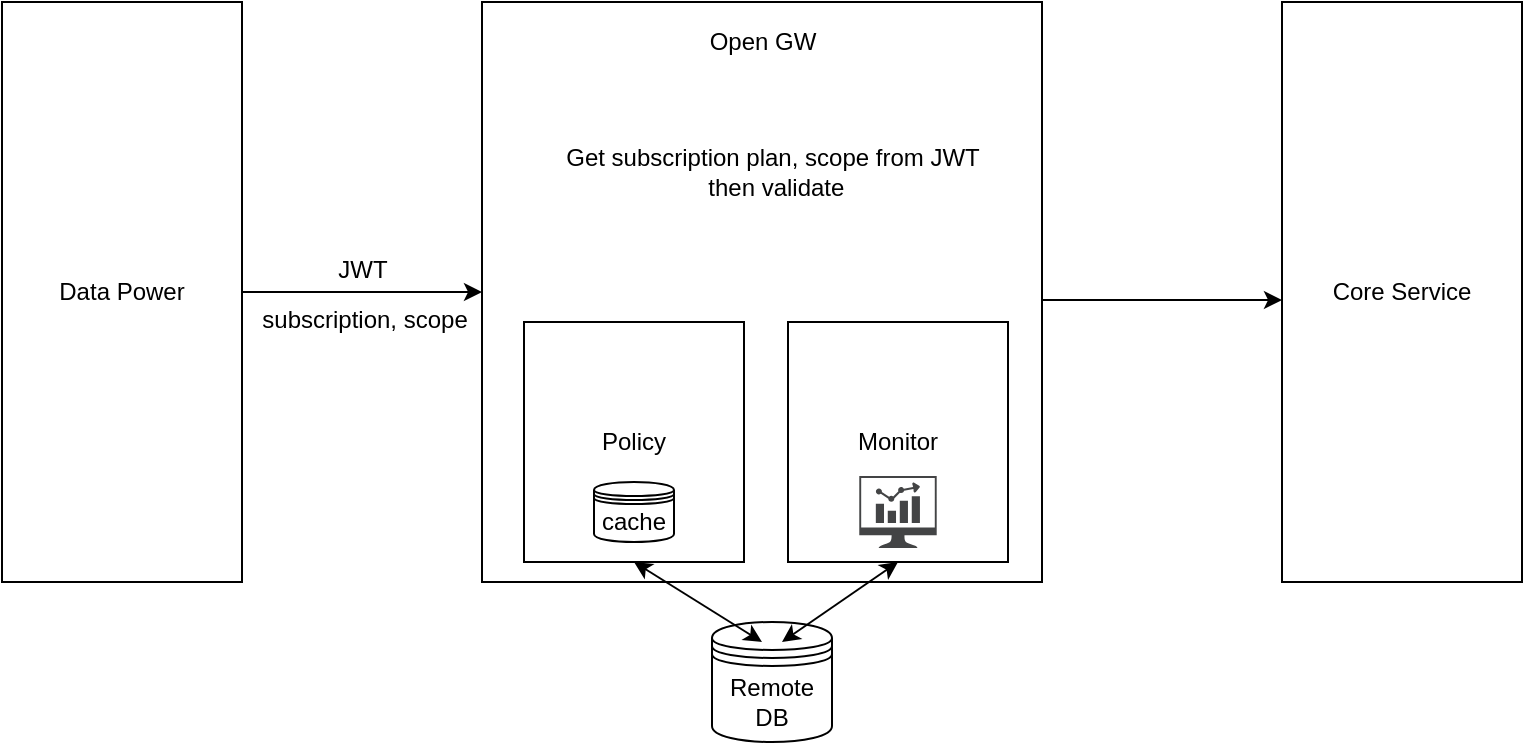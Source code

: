<mxfile version="18.0.2" type="github">
  <diagram id="dRCv-tL5O4tPJWmc85w4" name="Page-1">
    <mxGraphModel dx="1422" dy="800" grid="1" gridSize="10" guides="1" tooltips="1" connect="1" arrows="1" fold="1" page="1" pageScale="1" pageWidth="850" pageHeight="1100" math="0" shadow="0">
      <root>
        <mxCell id="0" />
        <mxCell id="1" parent="0" />
        <mxCell id="l1OSS5GLCb2rhAAgvlBp-1" value="Data Power" style="rounded=0;whiteSpace=wrap;html=1;" vertex="1" parent="1">
          <mxGeometry x="40" y="160" width="120" height="290" as="geometry" />
        </mxCell>
        <mxCell id="l1OSS5GLCb2rhAAgvlBp-2" value="" style="rounded=0;whiteSpace=wrap;html=1;" vertex="1" parent="1">
          <mxGeometry x="280" y="160" width="280" height="290" as="geometry" />
        </mxCell>
        <mxCell id="l1OSS5GLCb2rhAAgvlBp-3" value="" style="endArrow=classic;html=1;rounded=0;exitX=1;exitY=0.5;exitDx=0;exitDy=0;entryX=0;entryY=0.5;entryDx=0;entryDy=0;" edge="1" parent="1" source="l1OSS5GLCb2rhAAgvlBp-1" target="l1OSS5GLCb2rhAAgvlBp-2">
          <mxGeometry width="50" height="50" relative="1" as="geometry">
            <mxPoint x="400" y="300" as="sourcePoint" />
            <mxPoint x="450" y="250" as="targetPoint" />
          </mxGeometry>
        </mxCell>
        <mxCell id="l1OSS5GLCb2rhAAgvlBp-4" value="JWT" style="text;html=1;align=center;verticalAlign=middle;resizable=0;points=[];autosize=1;strokeColor=none;fillColor=none;" vertex="1" parent="1">
          <mxGeometry x="200" y="284" width="40" height="20" as="geometry" />
        </mxCell>
        <mxCell id="l1OSS5GLCb2rhAAgvlBp-5" value="subscription, scope" style="text;html=1;align=center;verticalAlign=middle;resizable=0;points=[];autosize=1;strokeColor=none;fillColor=none;" vertex="1" parent="1">
          <mxGeometry x="161" y="309" width="120" height="20" as="geometry" />
        </mxCell>
        <mxCell id="l1OSS5GLCb2rhAAgvlBp-6" value="Policy" style="rounded=0;whiteSpace=wrap;html=1;" vertex="1" parent="1">
          <mxGeometry x="301" y="320" width="110" height="120" as="geometry" />
        </mxCell>
        <mxCell id="l1OSS5GLCb2rhAAgvlBp-7" value="Monitor" style="rounded=0;whiteSpace=wrap;html=1;" vertex="1" parent="1">
          <mxGeometry x="433" y="320" width="110" height="120" as="geometry" />
        </mxCell>
        <mxCell id="l1OSS5GLCb2rhAAgvlBp-8" value="Open GW" style="text;html=1;align=center;verticalAlign=middle;resizable=0;points=[];autosize=1;strokeColor=none;fillColor=none;" vertex="1" parent="1">
          <mxGeometry x="385" y="170" width="70" height="20" as="geometry" />
        </mxCell>
        <mxCell id="l1OSS5GLCb2rhAAgvlBp-9" value="Core Service" style="rounded=0;whiteSpace=wrap;html=1;" vertex="1" parent="1">
          <mxGeometry x="680" y="160" width="120" height="290" as="geometry" />
        </mxCell>
        <mxCell id="l1OSS5GLCb2rhAAgvlBp-11" value="" style="endArrow=classic;html=1;rounded=0;exitX=1;exitY=0.5;exitDx=0;exitDy=0;entryX=0;entryY=0.5;entryDx=0;entryDy=0;" edge="1" parent="1">
          <mxGeometry width="50" height="50" relative="1" as="geometry">
            <mxPoint x="560" y="309" as="sourcePoint" />
            <mxPoint x="680" y="309" as="targetPoint" />
          </mxGeometry>
        </mxCell>
        <mxCell id="l1OSS5GLCb2rhAAgvlBp-12" value="&lt;span style=&quot;&quot;&gt;Get subscription plan, scope from JWT&lt;br&gt;&amp;nbsp;then validate&lt;/span&gt;" style="text;html=1;align=center;verticalAlign=middle;resizable=0;points=[];autosize=1;strokeColor=none;fillColor=none;" vertex="1" parent="1">
          <mxGeometry x="315" y="230" width="220" height="30" as="geometry" />
        </mxCell>
        <mxCell id="l1OSS5GLCb2rhAAgvlBp-15" value="cache" style="shape=datastore;whiteSpace=wrap;html=1;" vertex="1" parent="1">
          <mxGeometry x="336" y="400" width="40" height="30" as="geometry" />
        </mxCell>
        <mxCell id="l1OSS5GLCb2rhAAgvlBp-16" value="" style="sketch=0;pointerEvents=1;shadow=0;dashed=0;html=1;strokeColor=none;fillColor=#434445;aspect=fixed;labelPosition=center;verticalLabelPosition=bottom;verticalAlign=top;align=center;outlineConnect=0;shape=mxgraph.vvd.nsx_dashboard;" vertex="1" parent="1">
          <mxGeometry x="468.64" y="397" width="38.71" height="36" as="geometry" />
        </mxCell>
        <mxCell id="l1OSS5GLCb2rhAAgvlBp-17" value="Remote DB" style="shape=datastore;whiteSpace=wrap;html=1;" vertex="1" parent="1">
          <mxGeometry x="395" y="470" width="60" height="60" as="geometry" />
        </mxCell>
        <mxCell id="l1OSS5GLCb2rhAAgvlBp-18" value="" style="endArrow=classic;startArrow=classic;html=1;rounded=0;exitX=0.5;exitY=1;exitDx=0;exitDy=0;" edge="1" parent="1" source="l1OSS5GLCb2rhAAgvlBp-6">
          <mxGeometry width="50" height="50" relative="1" as="geometry">
            <mxPoint x="360" y="430" as="sourcePoint" />
            <mxPoint x="420" y="480" as="targetPoint" />
          </mxGeometry>
        </mxCell>
        <mxCell id="l1OSS5GLCb2rhAAgvlBp-19" value="" style="endArrow=classic;startArrow=classic;html=1;rounded=0;entryX=0.5;entryY=1;entryDx=0;entryDy=0;" edge="1" parent="1" target="l1OSS5GLCb2rhAAgvlBp-7">
          <mxGeometry width="50" height="50" relative="1" as="geometry">
            <mxPoint x="430" y="480" as="sourcePoint" />
            <mxPoint x="435" y="490" as="targetPoint" />
          </mxGeometry>
        </mxCell>
      </root>
    </mxGraphModel>
  </diagram>
</mxfile>
